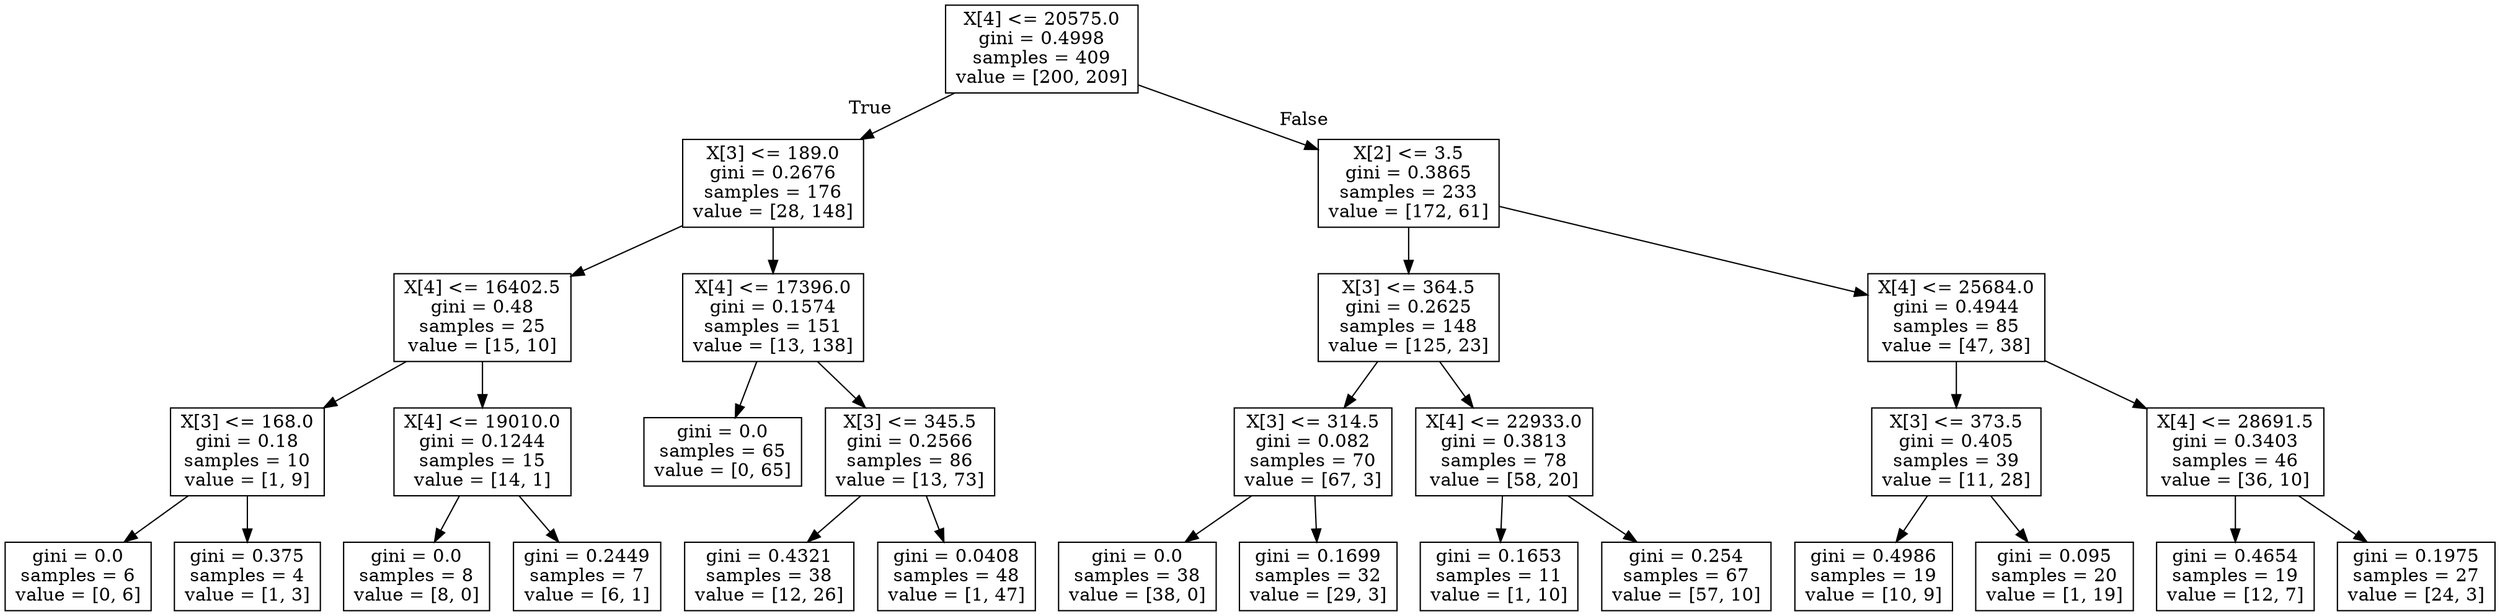 digraph Tree {
node [shape=box] ;
0 [label="X[4] <= 20575.0\ngini = 0.4998\nsamples = 409\nvalue = [200, 209]"] ;
1 [label="X[3] <= 189.0\ngini = 0.2676\nsamples = 176\nvalue = [28, 148]"] ;
0 -> 1 [labeldistance=2.5, labelangle=45, headlabel="True"] ;
2 [label="X[4] <= 16402.5\ngini = 0.48\nsamples = 25\nvalue = [15, 10]"] ;
1 -> 2 ;
3 [label="X[3] <= 168.0\ngini = 0.18\nsamples = 10\nvalue = [1, 9]"] ;
2 -> 3 ;
4 [label="gini = 0.0\nsamples = 6\nvalue = [0, 6]"] ;
3 -> 4 ;
5 [label="gini = 0.375\nsamples = 4\nvalue = [1, 3]"] ;
3 -> 5 ;
6 [label="X[4] <= 19010.0\ngini = 0.1244\nsamples = 15\nvalue = [14, 1]"] ;
2 -> 6 ;
7 [label="gini = 0.0\nsamples = 8\nvalue = [8, 0]"] ;
6 -> 7 ;
8 [label="gini = 0.2449\nsamples = 7\nvalue = [6, 1]"] ;
6 -> 8 ;
9 [label="X[4] <= 17396.0\ngini = 0.1574\nsamples = 151\nvalue = [13, 138]"] ;
1 -> 9 ;
10 [label="gini = 0.0\nsamples = 65\nvalue = [0, 65]"] ;
9 -> 10 ;
11 [label="X[3] <= 345.5\ngini = 0.2566\nsamples = 86\nvalue = [13, 73]"] ;
9 -> 11 ;
12 [label="gini = 0.4321\nsamples = 38\nvalue = [12, 26]"] ;
11 -> 12 ;
13 [label="gini = 0.0408\nsamples = 48\nvalue = [1, 47]"] ;
11 -> 13 ;
14 [label="X[2] <= 3.5\ngini = 0.3865\nsamples = 233\nvalue = [172, 61]"] ;
0 -> 14 [labeldistance=2.5, labelangle=-45, headlabel="False"] ;
15 [label="X[3] <= 364.5\ngini = 0.2625\nsamples = 148\nvalue = [125, 23]"] ;
14 -> 15 ;
16 [label="X[3] <= 314.5\ngini = 0.082\nsamples = 70\nvalue = [67, 3]"] ;
15 -> 16 ;
17 [label="gini = 0.0\nsamples = 38\nvalue = [38, 0]"] ;
16 -> 17 ;
18 [label="gini = 0.1699\nsamples = 32\nvalue = [29, 3]"] ;
16 -> 18 ;
19 [label="X[4] <= 22933.0\ngini = 0.3813\nsamples = 78\nvalue = [58, 20]"] ;
15 -> 19 ;
20 [label="gini = 0.1653\nsamples = 11\nvalue = [1, 10]"] ;
19 -> 20 ;
21 [label="gini = 0.254\nsamples = 67\nvalue = [57, 10]"] ;
19 -> 21 ;
22 [label="X[4] <= 25684.0\ngini = 0.4944\nsamples = 85\nvalue = [47, 38]"] ;
14 -> 22 ;
23 [label="X[3] <= 373.5\ngini = 0.405\nsamples = 39\nvalue = [11, 28]"] ;
22 -> 23 ;
24 [label="gini = 0.4986\nsamples = 19\nvalue = [10, 9]"] ;
23 -> 24 ;
25 [label="gini = 0.095\nsamples = 20\nvalue = [1, 19]"] ;
23 -> 25 ;
26 [label="X[4] <= 28691.5\ngini = 0.3403\nsamples = 46\nvalue = [36, 10]"] ;
22 -> 26 ;
27 [label="gini = 0.4654\nsamples = 19\nvalue = [12, 7]"] ;
26 -> 27 ;
28 [label="gini = 0.1975\nsamples = 27\nvalue = [24, 3]"] ;
26 -> 28 ;
}